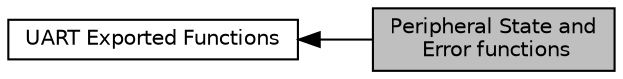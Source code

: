 digraph "Peripheral State and Error functions"
{
  edge [fontname="Helvetica",fontsize="10",labelfontname="Helvetica",labelfontsize="10"];
  node [fontname="Helvetica",fontsize="10",shape=box];
  rankdir=LR;
  Node2 [label="UART Exported Functions",height=0.2,width=0.4,color="black", fillcolor="white", style="filled",URL="$group__UART__Exported__Functions.html",tooltip=" "];
  Node1 [label="Peripheral State and\l Error functions",height=0.2,width=0.4,color="black", fillcolor="grey75", style="filled", fontcolor="black",tooltip=" "];
  Node2->Node1 [shape=plaintext, dir="back", style="solid"];
}
